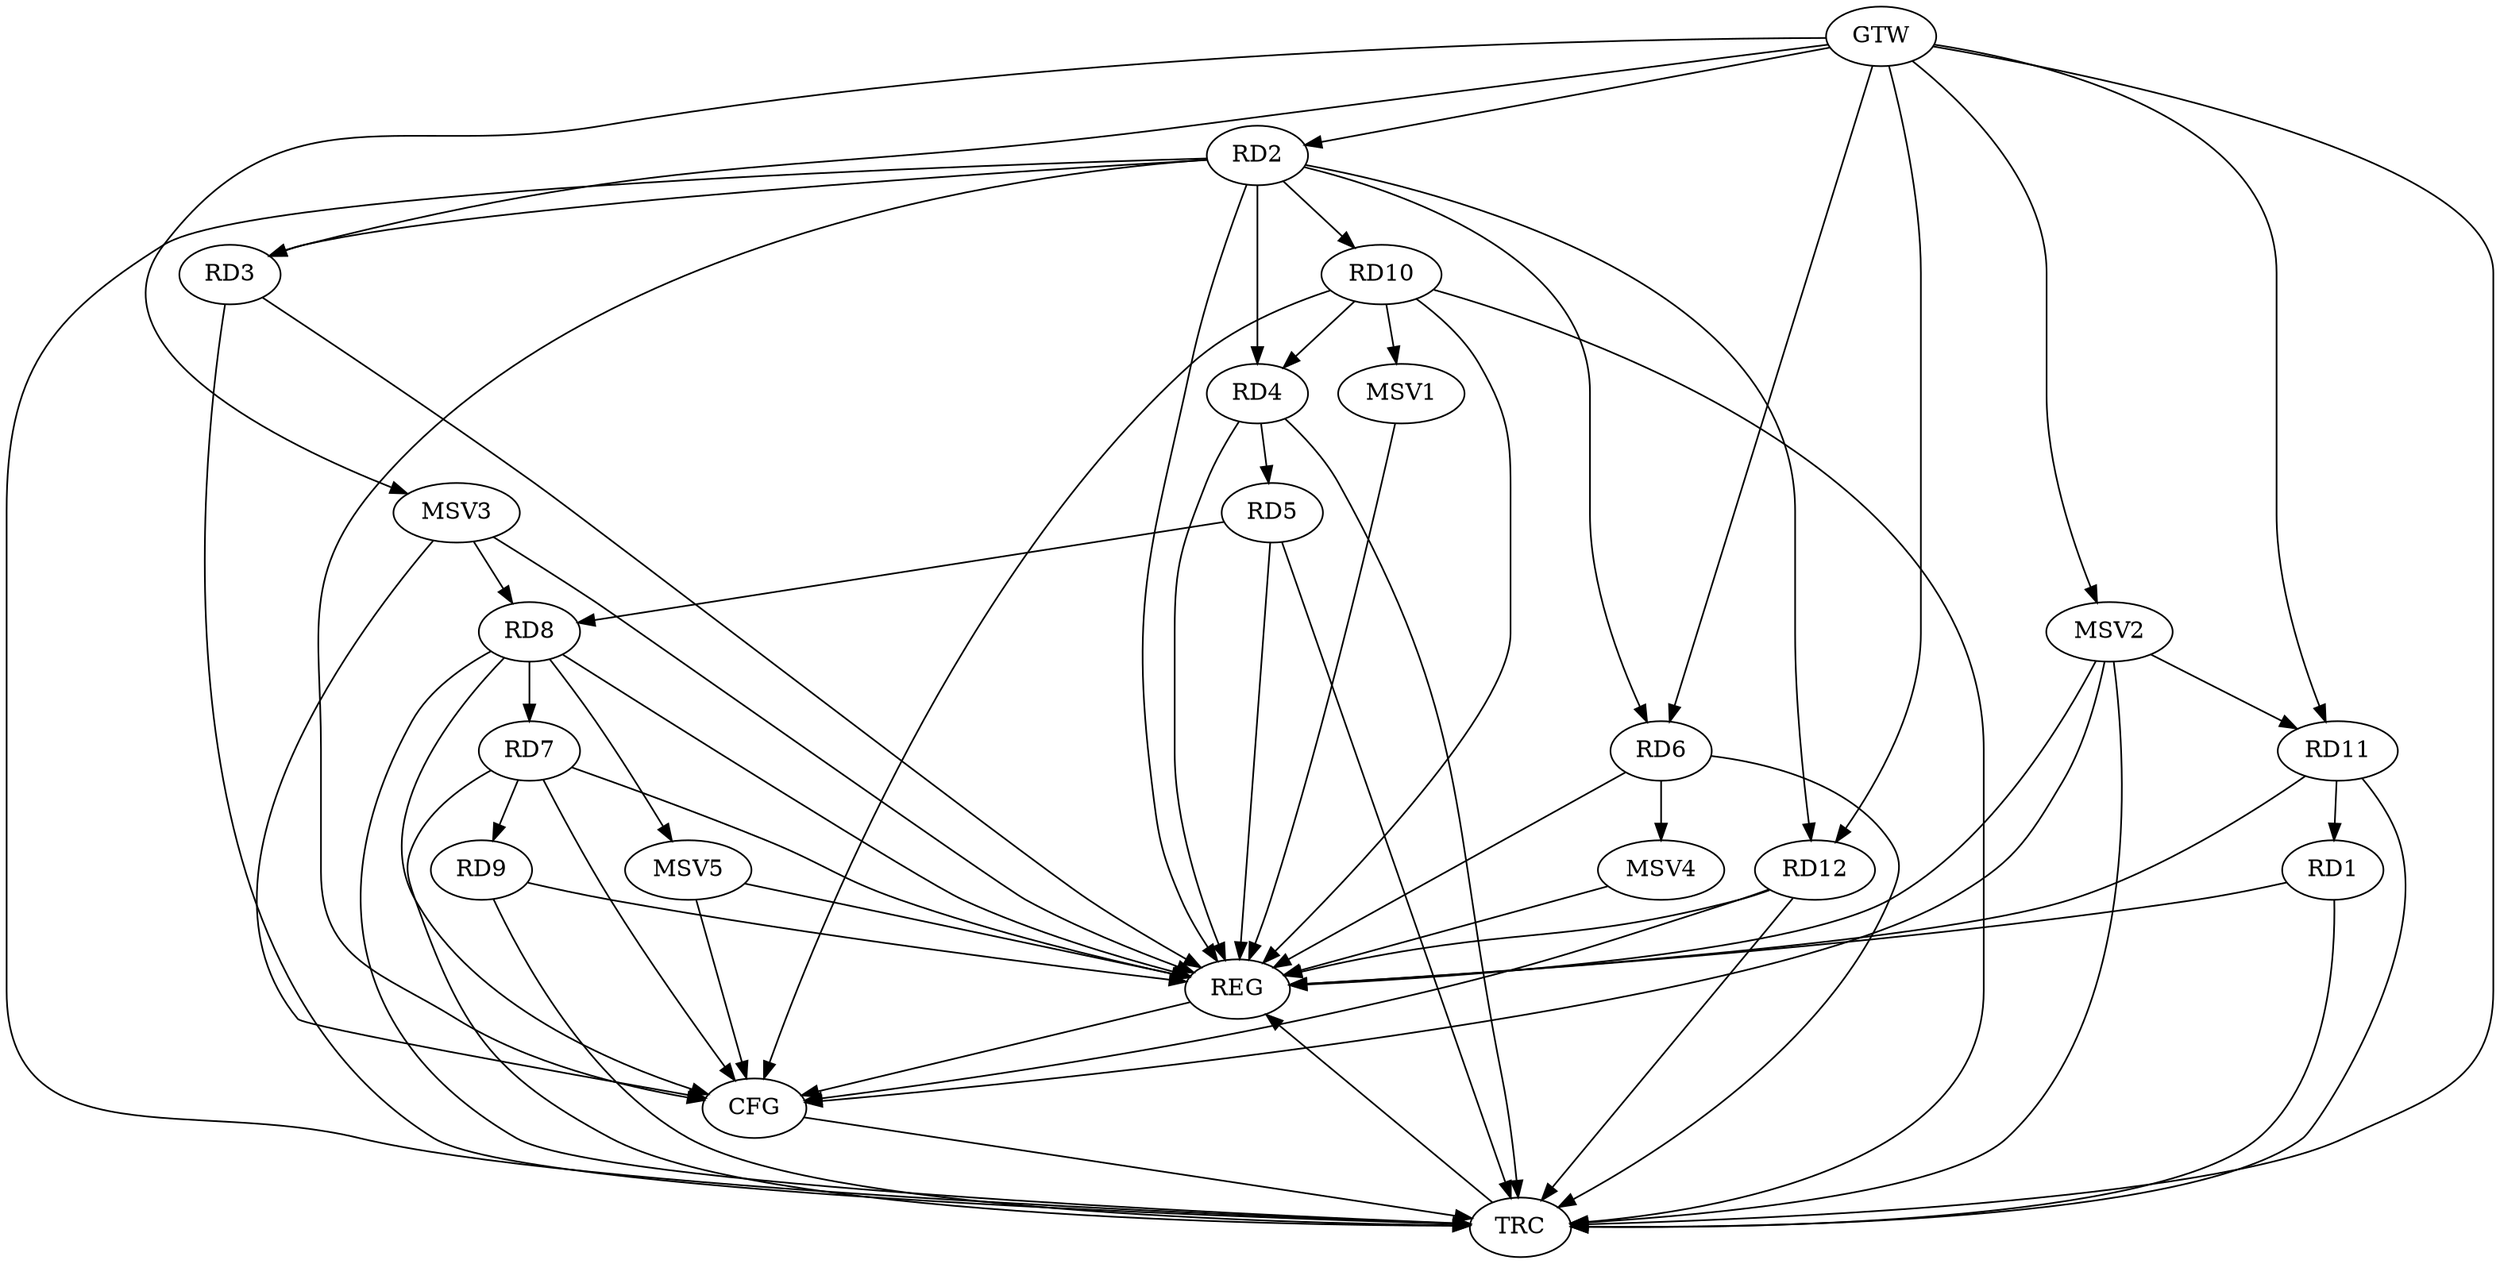 strict digraph G {
  RD1 [ label="RD1" ];
  RD2 [ label="RD2" ];
  RD3 [ label="RD3" ];
  RD4 [ label="RD4" ];
  RD5 [ label="RD5" ];
  RD6 [ label="RD6" ];
  RD7 [ label="RD7" ];
  RD8 [ label="RD8" ];
  RD9 [ label="RD9" ];
  RD10 [ label="RD10" ];
  RD11 [ label="RD11" ];
  RD12 [ label="RD12" ];
  GTW [ label="GTW" ];
  REG [ label="REG" ];
  CFG [ label="CFG" ];
  TRC [ label="TRC" ];
  MSV1 [ label="MSV1" ];
  MSV2 [ label="MSV2" ];
  MSV3 [ label="MSV3" ];
  MSV4 [ label="MSV4" ];
  MSV5 [ label="MSV5" ];
  RD11 -> RD1;
  RD2 -> RD4;
  RD2 -> RD10;
  RD4 -> RD5;
  RD10 -> RD4;
  RD5 -> RD8;
  RD8 -> RD7;
  RD7 -> RD9;
  GTW -> RD2;
  GTW -> RD3;
  GTW -> RD6;
  GTW -> RD11;
  GTW -> RD12;
  RD1 -> REG;
  RD2 -> REG;
  RD3 -> REG;
  RD4 -> REG;
  RD5 -> REG;
  RD6 -> REG;
  RD7 -> REG;
  RD8 -> REG;
  RD9 -> REG;
  RD10 -> REG;
  RD11 -> REG;
  RD12 -> REG;
  RD2 -> CFG;
  RD7 -> CFG;
  RD10 -> CFG;
  RD12 -> CFG;
  RD8 -> CFG;
  REG -> CFG;
  RD1 -> TRC;
  RD2 -> TRC;
  RD3 -> TRC;
  RD4 -> TRC;
  RD5 -> TRC;
  RD6 -> TRC;
  RD7 -> TRC;
  RD8 -> TRC;
  RD9 -> TRC;
  RD10 -> TRC;
  RD11 -> TRC;
  RD12 -> TRC;
  GTW -> TRC;
  CFG -> TRC;
  TRC -> REG;
  RD2 -> RD12;
  RD2 -> RD6;
  RD2 -> RD3;
  RD10 -> MSV1;
  MSV1 -> REG;
  MSV2 -> RD11;
  GTW -> MSV2;
  MSV2 -> REG;
  MSV2 -> TRC;
  MSV2 -> CFG;
  MSV3 -> RD8;
  GTW -> MSV3;
  MSV3 -> REG;
  MSV3 -> CFG;
  RD6 -> MSV4;
  MSV4 -> REG;
  RD8 -> MSV5;
  MSV5 -> REG;
  MSV5 -> CFG;
}
